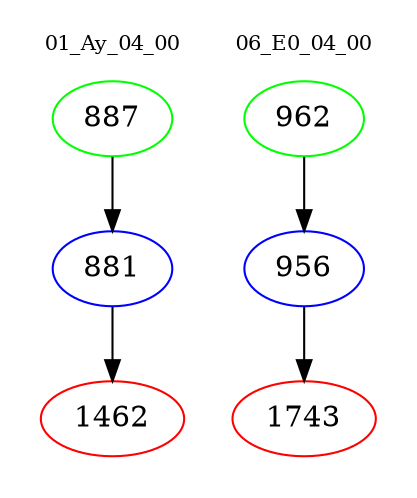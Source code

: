 digraph{
subgraph cluster_0 {
color = white
label = "01_Ay_04_00";
fontsize=10;
T0_887 [label="887", color="green"]
T0_887 -> T0_881 [color="black"]
T0_881 [label="881", color="blue"]
T0_881 -> T0_1462 [color="black"]
T0_1462 [label="1462", color="red"]
}
subgraph cluster_1 {
color = white
label = "06_E0_04_00";
fontsize=10;
T1_962 [label="962", color="green"]
T1_962 -> T1_956 [color="black"]
T1_956 [label="956", color="blue"]
T1_956 -> T1_1743 [color="black"]
T1_1743 [label="1743", color="red"]
}
}
